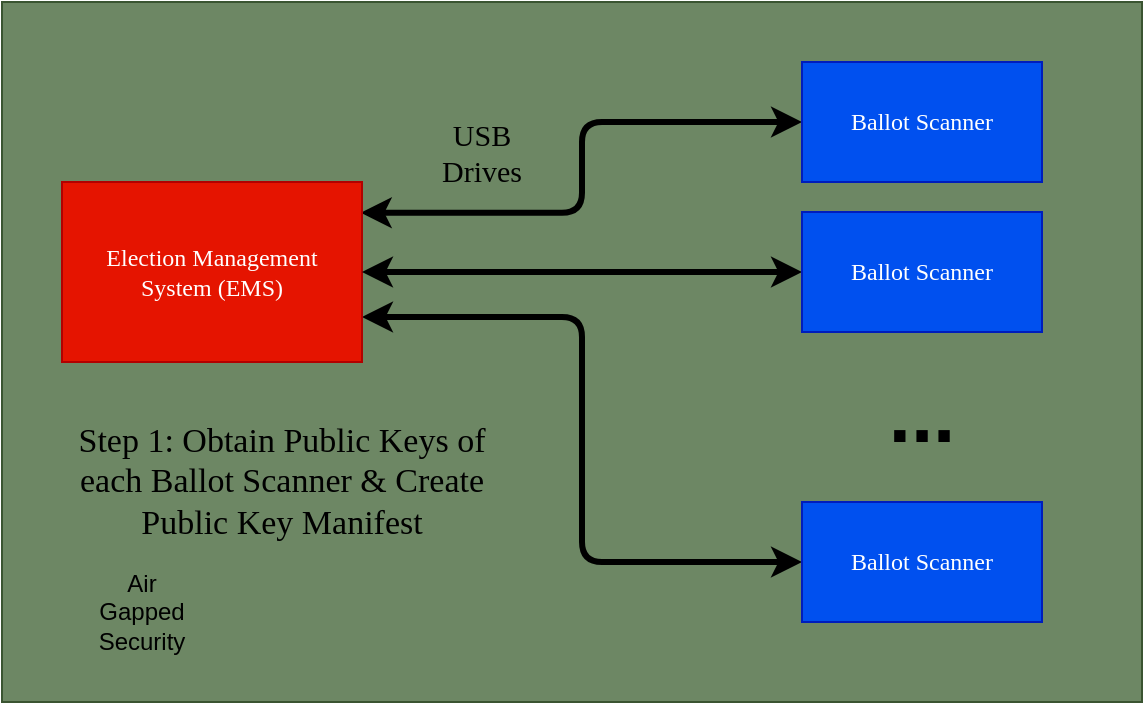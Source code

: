 <mxfile version="23.1.5" type="device">
  <diagram name="Page-1" id="ipkUGnh7KcKVSD3LejcF">
    <mxGraphModel dx="950" dy="579" grid="1" gridSize="10" guides="1" tooltips="1" connect="1" arrows="1" fold="1" page="1" pageScale="1" pageWidth="850" pageHeight="1100" math="0" shadow="0">
      <root>
        <mxCell id="0" />
        <mxCell id="1" parent="0" />
        <mxCell id="wJnUGZwf-2tFcyB3jL19-20" value="" style="rounded=0;whiteSpace=wrap;html=1;fillColor=#6d8764;fontColor=#ffffff;strokeColor=#3A5431;" vertex="1" parent="1">
          <mxGeometry x="50" y="30" width="570" height="350" as="geometry" />
        </mxCell>
        <mxCell id="wJnUGZwf-2tFcyB3jL19-10" style="edgeStyle=orthogonalEdgeStyle;rounded=1;orthogonalLoop=1;jettySize=auto;html=1;entryX=0;entryY=0.5;entryDx=0;entryDy=0;exitX=0.996;exitY=0.171;exitDx=0;exitDy=0;exitPerimeter=0;curved=0;startArrow=classic;startFill=1;jumpSize=7;strokeWidth=3;" edge="1" parent="1" source="wJnUGZwf-2tFcyB3jL19-1" target="wJnUGZwf-2tFcyB3jL19-6">
          <mxGeometry relative="1" as="geometry" />
        </mxCell>
        <mxCell id="wJnUGZwf-2tFcyB3jL19-14" style="edgeStyle=orthogonalEdgeStyle;rounded=1;orthogonalLoop=1;jettySize=auto;html=1;exitX=1;exitY=0.75;exitDx=0;exitDy=0;entryX=0;entryY=0.5;entryDx=0;entryDy=0;curved=0;startArrow=classic;startFill=1;jumpSize=7;strokeWidth=3;" edge="1" parent="1" source="wJnUGZwf-2tFcyB3jL19-1" target="wJnUGZwf-2tFcyB3jL19-18">
          <mxGeometry relative="1" as="geometry">
            <mxPoint x="510" y="310" as="targetPoint" />
          </mxGeometry>
        </mxCell>
        <mxCell id="wJnUGZwf-2tFcyB3jL19-1" value="&lt;font face=&quot;Verdana&quot;&gt;Election Management&lt;br&gt;System (EMS)&lt;br&gt;&lt;/font&gt;" style="rounded=0;whiteSpace=wrap;html=1;fillColor=#e51400;fontColor=#ffffff;strokeColor=#B20000;" vertex="1" parent="1">
          <mxGeometry x="80" y="120" width="150" height="90" as="geometry" />
        </mxCell>
        <mxCell id="wJnUGZwf-2tFcyB3jL19-6" value="Ballot Scanner" style="rounded=0;whiteSpace=wrap;html=1;fontFamily=Verdana;fillColor=#0050ef;fontColor=#ffffff;strokeColor=#001DBC;" vertex="1" parent="1">
          <mxGeometry x="450" y="60" width="120" height="60" as="geometry" />
        </mxCell>
        <mxCell id="wJnUGZwf-2tFcyB3jL19-11" style="edgeStyle=orthogonalEdgeStyle;rounded=1;orthogonalLoop=1;jettySize=auto;html=1;entryX=0;entryY=0.5;entryDx=0;entryDy=0;exitX=1;exitY=0.5;exitDx=0;exitDy=0;curved=0;startArrow=classic;startFill=1;jumpSize=7;strokeWidth=3;" edge="1" parent="1" source="wJnUGZwf-2tFcyB3jL19-1" target="wJnUGZwf-2tFcyB3jL19-17">
          <mxGeometry relative="1" as="geometry">
            <mxPoint x="230" y="160" as="sourcePoint" />
            <mxPoint x="504.48" y="162.56" as="targetPoint" />
          </mxGeometry>
        </mxCell>
        <mxCell id="wJnUGZwf-2tFcyB3jL19-17" value="Ballot Scanner" style="rounded=0;whiteSpace=wrap;html=1;fontFamily=Verdana;fillColor=#0050ef;fontColor=#ffffff;strokeColor=#001DBC;" vertex="1" parent="1">
          <mxGeometry x="450" y="135" width="120" height="60" as="geometry" />
        </mxCell>
        <mxCell id="wJnUGZwf-2tFcyB3jL19-18" value="Ballot Scanner" style="rounded=0;whiteSpace=wrap;html=1;fontFamily=Verdana;fillColor=#0050ef;fontColor=#ffffff;strokeColor=#001DBC;" vertex="1" parent="1">
          <mxGeometry x="450" y="280" width="120" height="60" as="geometry" />
        </mxCell>
        <mxCell id="wJnUGZwf-2tFcyB3jL19-19" value="&lt;b&gt;&lt;font style=&quot;font-size: 40px;&quot;&gt;...&lt;/font&gt;&lt;/b&gt;" style="text;html=1;align=center;verticalAlign=middle;whiteSpace=wrap;rounded=0;" vertex="1" parent="1">
          <mxGeometry x="480" y="220" width="60" height="30" as="geometry" />
        </mxCell>
        <mxCell id="wJnUGZwf-2tFcyB3jL19-21" value="Air Gapped Security" style="text;html=1;align=center;verticalAlign=middle;whiteSpace=wrap;rounded=0;" vertex="1" parent="1">
          <mxGeometry x="90" y="320" width="60" height="30" as="geometry" />
        </mxCell>
        <mxCell id="wJnUGZwf-2tFcyB3jL19-22" value="&lt;font face=&quot;Verdana&quot; style=&quot;font-size: 15px;&quot;&gt;USB Drives&lt;/font&gt;" style="text;html=1;align=center;verticalAlign=middle;whiteSpace=wrap;rounded=0;" vertex="1" parent="1">
          <mxGeometry x="260" y="90" width="60" height="30" as="geometry" />
        </mxCell>
        <mxCell id="wJnUGZwf-2tFcyB3jL19-23" value="Step 1: Obtain Public Keys of each Ballot Scanner &amp;amp; Create Public Key Manifest" style="text;html=1;align=center;verticalAlign=middle;whiteSpace=wrap;rounded=0;fontFamily=Verdana;fontSize=17;" vertex="1" parent="1">
          <mxGeometry x="70" y="230" width="240" height="80" as="geometry" />
        </mxCell>
      </root>
    </mxGraphModel>
  </diagram>
</mxfile>
